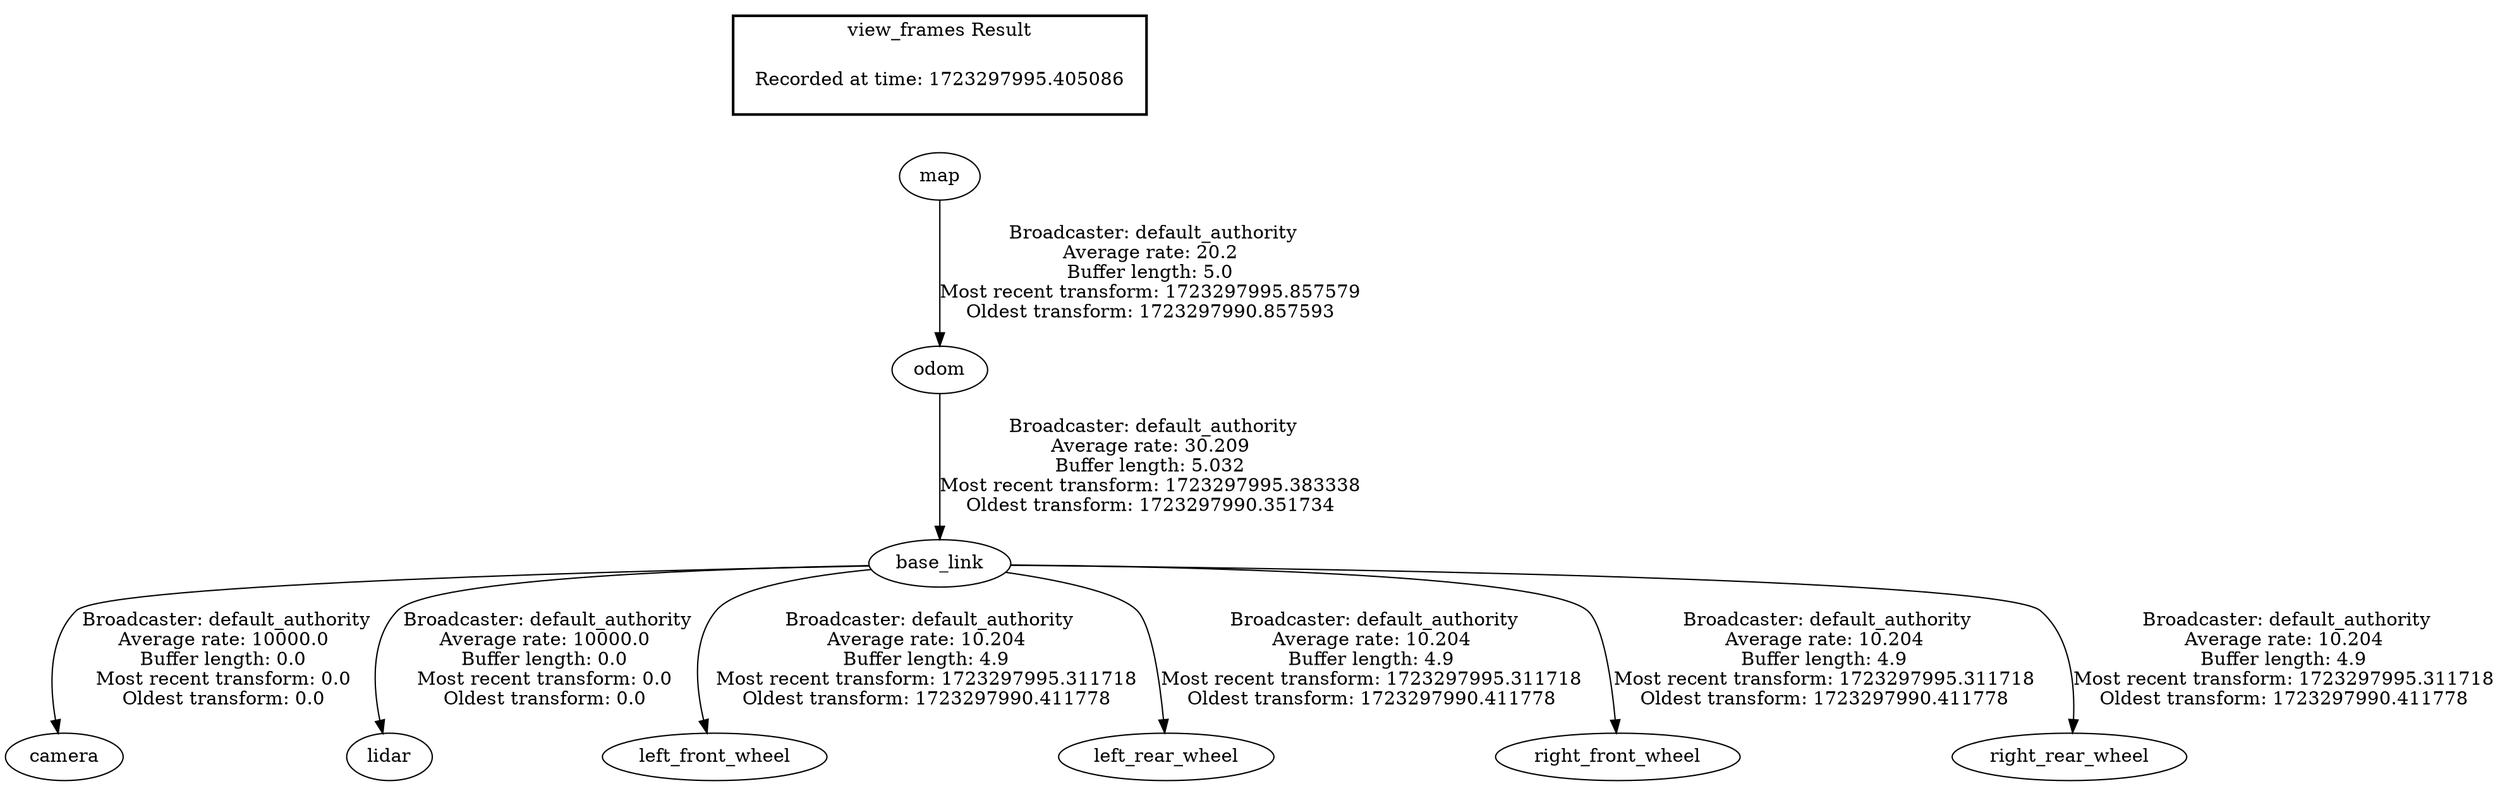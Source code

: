 digraph G {
"odom" -> "base_link"[label=" Broadcaster: default_authority\nAverage rate: 30.209\nBuffer length: 5.032\nMost recent transform: 1723297995.383338\nOldest transform: 1723297990.351734\n"];
"map" -> "odom"[label=" Broadcaster: default_authority\nAverage rate: 20.2\nBuffer length: 5.0\nMost recent transform: 1723297995.857579\nOldest transform: 1723297990.857593\n"];
"base_link" -> "camera"[label=" Broadcaster: default_authority\nAverage rate: 10000.0\nBuffer length: 0.0\nMost recent transform: 0.0\nOldest transform: 0.0\n"];
"base_link" -> "lidar"[label=" Broadcaster: default_authority\nAverage rate: 10000.0\nBuffer length: 0.0\nMost recent transform: 0.0\nOldest transform: 0.0\n"];
"base_link" -> "left_front_wheel"[label=" Broadcaster: default_authority\nAverage rate: 10.204\nBuffer length: 4.9\nMost recent transform: 1723297995.311718\nOldest transform: 1723297990.411778\n"];
"base_link" -> "left_rear_wheel"[label=" Broadcaster: default_authority\nAverage rate: 10.204\nBuffer length: 4.9\nMost recent transform: 1723297995.311718\nOldest transform: 1723297990.411778\n"];
"base_link" -> "right_front_wheel"[label=" Broadcaster: default_authority\nAverage rate: 10.204\nBuffer length: 4.9\nMost recent transform: 1723297995.311718\nOldest transform: 1723297990.411778\n"];
"base_link" -> "right_rear_wheel"[label=" Broadcaster: default_authority\nAverage rate: 10.204\nBuffer length: 4.9\nMost recent transform: 1723297995.311718\nOldest transform: 1723297990.411778\n"];
edge [style=invis];
 subgraph cluster_legend { style=bold; color=black; label ="view_frames Result";
"Recorded at time: 1723297995.405086"[ shape=plaintext ] ;
}->"map";
}